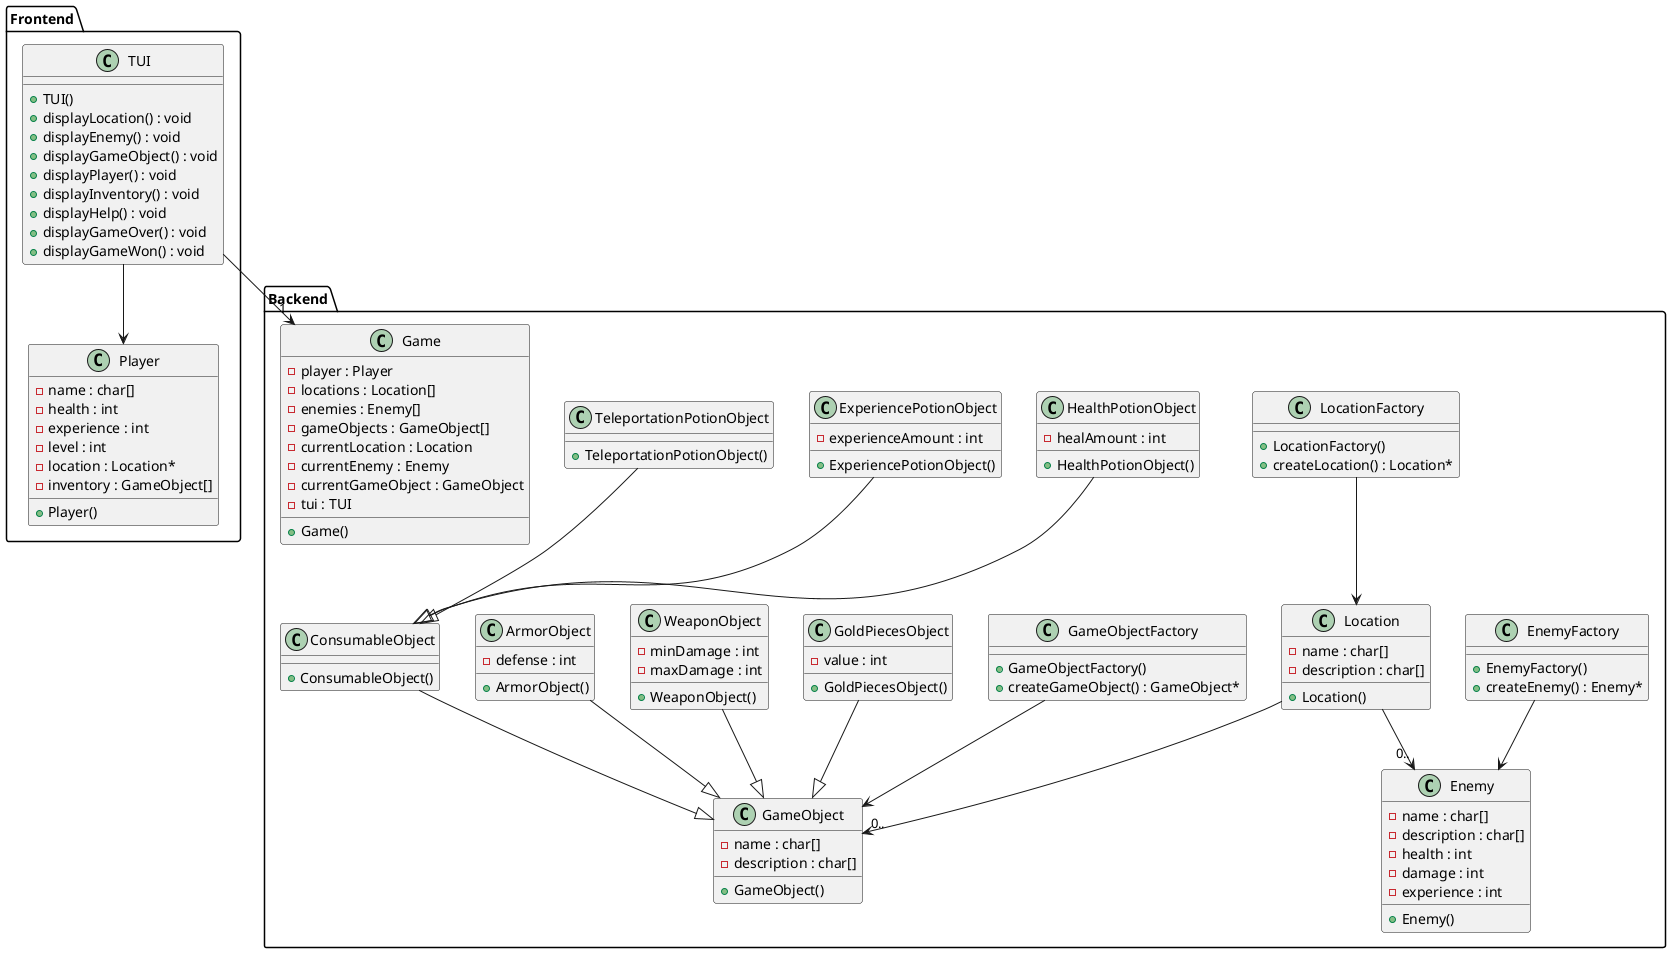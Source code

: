 @startuml

package "Backend" {
    class Location {
        + Location()

        - name : char[]
        - description : char[]
    }

    class LocationFactory {
        + LocationFactory()
        + createLocation() : Location*
    }

    class Enemy {
        + Enemy()

        - name : char[]
        - description : char[]
        - health : int
        - damage : int
        - experience : int
    }

    class EnemyFactory {
        + EnemyFactory()
        + createEnemy() : Enemy*
    }

    class GameObject {
        + GameObject()

        - name : char[]
        - description : char[]
    }

    class GameObjectFactory {
        + GameObjectFactory()
        + createGameObject() : GameObject*
    }

    class GoldPiecesObject {
        + GoldPiecesObject()

        - value : int
    }

    class WeaponObject {
        + WeaponObject()

        - minDamage : int
        - maxDamage : int
    }

    class ArmorObject {
        + ArmorObject()

        - defense : int
    }

    class ConsumableObject {
        + ConsumableObject()

    }

    class HealthPotionObject {
        + HealthPotionObject()

        - healAmount : int
    }

    class ExperiencePotionObject {
        + ExperiencePotionObject()

        - experienceAmount : int
    }

    class TeleportationPotionObject {
        + TeleportationPotionObject()
    }

    class Game {
        + Game()

        - player : Player
        - locations : Location[]
        - enemies : Enemy[]
        - gameObjects : GameObject[]
        - currentLocation : Location
        - currentEnemy : Enemy
        - currentGameObject : GameObject
        - tui : TUI
    }

TeleportationPotionObject --|> ConsumableObject
ExperiencePotionObject --|> ConsumableObject
HealthPotionObject --|> ConsumableObject

ArmorObject --|> GameObject
WeaponObject --|> GameObject
GoldPiecesObject --|> GameObject
ConsumableObject --|> GameObject

GameObjectFactory --> GameObject
LocationFactory --> Location

Location --> "0.." GameObject
Location --> "0.." Enemy

EnemyFactory --> Enemy



}


package "Frontend" {
    class TUI{
        + TUI()
        + displayLocation() : void
        + displayEnemy() : void
        + displayGameObject() : void
        + displayPlayer() : void
        + displayInventory() : void
        + displayHelp() : void
        + displayGameOver() : void
        + displayGameWon() : void
    }

    class Player{
        + Player()

        - name : char[]
        - health : int
        - experience : int
        - level : int
        - location : Location*
        - inventory : GameObject[]
    }


TUI --> Player
TUI --> "1" Game


}



@enduml
